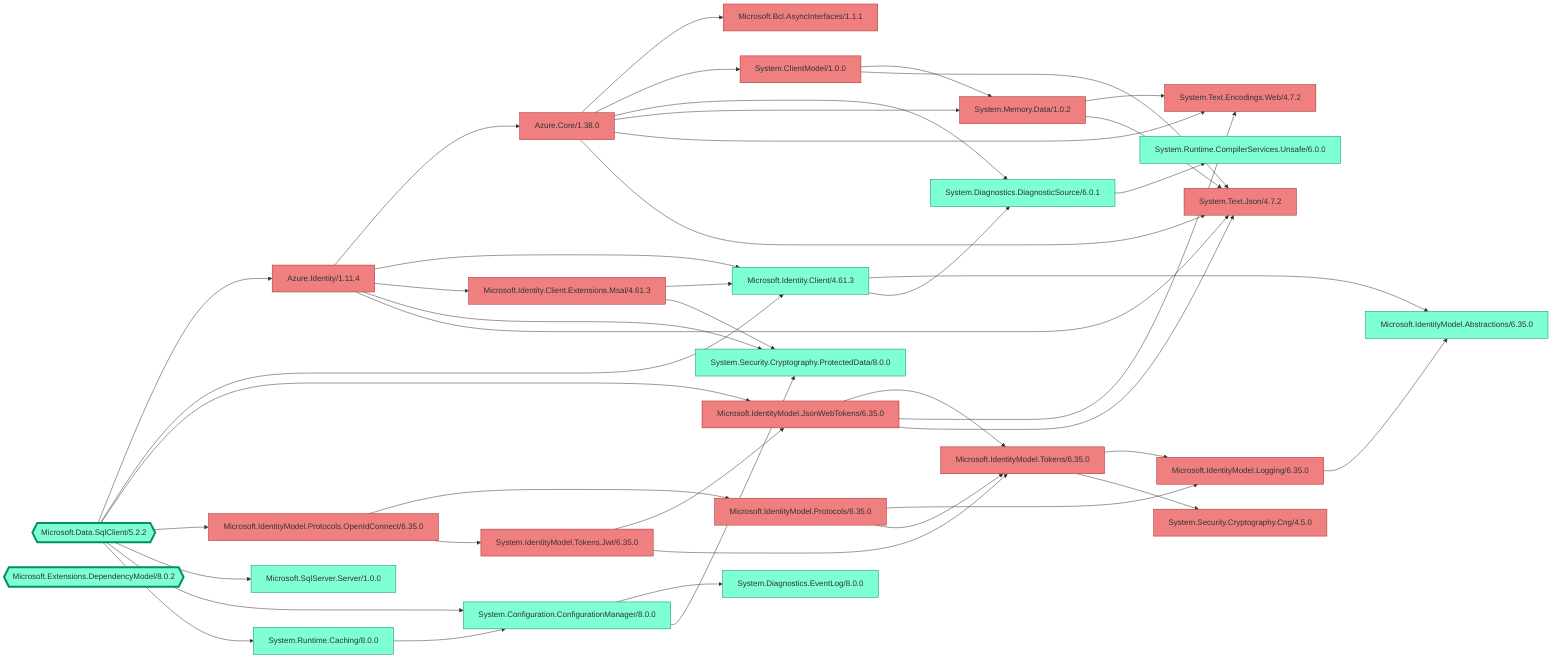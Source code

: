 ﻿%% Generated by https://github.com/0xced/Chisel

graph LR

classDef root stroke-width:4px
classDef default fill:aquamarine,stroke:#009061,color:#333333
classDef removed fill:lightcoral,stroke:#A42A2A

Azure.Core/1.38.0 --> Microsoft.Bcl.AsyncInterfaces/1.1.1
Azure.Core/1.38.0 --> System.ClientModel/1.0.0
Azure.Core/1.38.0 --> System.Diagnostics.DiagnosticSource/6.0.1
Azure.Core/1.38.0 --> System.Memory.Data/1.0.2
Azure.Core/1.38.0 --> System.Text.Encodings.Web/4.7.2
Azure.Core/1.38.0 --> System.Text.Json/4.7.2
Azure.Identity/1.11.4 --> Azure.Core/1.38.0
Azure.Identity/1.11.4 --> Microsoft.Identity.Client/4.61.3
Azure.Identity/1.11.4 --> Microsoft.Identity.Client.Extensions.Msal/4.61.3
Azure.Identity/1.11.4 --> System.Security.Cryptography.ProtectedData/8.0.0
Azure.Identity/1.11.4 --> System.Text.Json/4.7.2
Microsoft.Data.SqlClient/5.2.2{{Microsoft.Data.SqlClient/5.2.2}} --> Azure.Identity/1.11.4
Microsoft.Data.SqlClient/5.2.2{{Microsoft.Data.SqlClient/5.2.2}} --> Microsoft.Identity.Client/4.61.3
Microsoft.Data.SqlClient/5.2.2{{Microsoft.Data.SqlClient/5.2.2}} --> Microsoft.IdentityModel.JsonWebTokens/6.35.0
Microsoft.Data.SqlClient/5.2.2{{Microsoft.Data.SqlClient/5.2.2}} --> Microsoft.IdentityModel.Protocols.OpenIdConnect/6.35.0
Microsoft.Data.SqlClient/5.2.2{{Microsoft.Data.SqlClient/5.2.2}} --> Microsoft.SqlServer.Server/1.0.0
Microsoft.Data.SqlClient/5.2.2{{Microsoft.Data.SqlClient/5.2.2}} --> System.Configuration.ConfigurationManager/8.0.0
Microsoft.Data.SqlClient/5.2.2{{Microsoft.Data.SqlClient/5.2.2}} --> System.Runtime.Caching/8.0.0
Microsoft.Extensions.DependencyModel/8.0.2{{Microsoft.Extensions.DependencyModel/8.0.2}}
Microsoft.Identity.Client/4.61.3 --> Microsoft.IdentityModel.Abstractions/6.35.0
Microsoft.Identity.Client/4.61.3 --> System.Diagnostics.DiagnosticSource/6.0.1
Microsoft.Identity.Client.Extensions.Msal/4.61.3 --> Microsoft.Identity.Client/4.61.3
Microsoft.Identity.Client.Extensions.Msal/4.61.3 --> System.Security.Cryptography.ProtectedData/8.0.0
Microsoft.IdentityModel.JsonWebTokens/6.35.0 --> Microsoft.IdentityModel.Tokens/6.35.0
Microsoft.IdentityModel.JsonWebTokens/6.35.0 --> System.Text.Encodings.Web/4.7.2
Microsoft.IdentityModel.JsonWebTokens/6.35.0 --> System.Text.Json/4.7.2
Microsoft.IdentityModel.Logging/6.35.0 --> Microsoft.IdentityModel.Abstractions/6.35.0
Microsoft.IdentityModel.Protocols/6.35.0 --> Microsoft.IdentityModel.Logging/6.35.0
Microsoft.IdentityModel.Protocols/6.35.0 --> Microsoft.IdentityModel.Tokens/6.35.0
Microsoft.IdentityModel.Protocols.OpenIdConnect/6.35.0 --> Microsoft.IdentityModel.Protocols/6.35.0
Microsoft.IdentityModel.Protocols.OpenIdConnect/6.35.0 --> System.IdentityModel.Tokens.Jwt/6.35.0
Microsoft.IdentityModel.Tokens/6.35.0 --> Microsoft.IdentityModel.Logging/6.35.0
Microsoft.IdentityModel.Tokens/6.35.0 --> System.Security.Cryptography.Cng/4.5.0
System.ClientModel/1.0.0 --> System.Memory.Data/1.0.2
System.ClientModel/1.0.0 --> System.Text.Json/4.7.2
System.Configuration.ConfigurationManager/8.0.0 --> System.Diagnostics.EventLog/8.0.0
System.Configuration.ConfigurationManager/8.0.0 --> System.Security.Cryptography.ProtectedData/8.0.0
System.Diagnostics.DiagnosticSource/6.0.1 --> System.Runtime.CompilerServices.Unsafe/6.0.0
System.IdentityModel.Tokens.Jwt/6.35.0 --> Microsoft.IdentityModel.JsonWebTokens/6.35.0
System.IdentityModel.Tokens.Jwt/6.35.0 --> Microsoft.IdentityModel.Tokens/6.35.0
System.Memory.Data/1.0.2 --> System.Text.Encodings.Web/4.7.2
System.Memory.Data/1.0.2 --> System.Text.Json/4.7.2
System.Runtime.Caching/8.0.0 --> System.Configuration.ConfigurationManager/8.0.0

class Azure.Core/1.38.0 removed
class Azure.Identity/1.11.4 removed
class Microsoft.Bcl.AsyncInterfaces/1.1.1 removed
class Microsoft.Data.SqlClient/5.2.2 root
class Microsoft.Data.SqlClient/5.2.2 default
class Microsoft.Extensions.DependencyModel/8.0.2 root
class Microsoft.Extensions.DependencyModel/8.0.2 default
class Microsoft.Identity.Client/4.61.3 default
class Microsoft.Identity.Client.Extensions.Msal/4.61.3 removed
class Microsoft.IdentityModel.Abstractions/6.35.0 default
class Microsoft.IdentityModel.JsonWebTokens/6.35.0 removed
class Microsoft.IdentityModel.Logging/6.35.0 removed
class Microsoft.IdentityModel.Protocols/6.35.0 removed
class Microsoft.IdentityModel.Protocols.OpenIdConnect/6.35.0 removed
class Microsoft.IdentityModel.Tokens/6.35.0 removed
class Microsoft.SqlServer.Server/1.0.0 default
class System.ClientModel/1.0.0 removed
class System.Configuration.ConfigurationManager/8.0.0 default
class System.Diagnostics.DiagnosticSource/6.0.1 default
class System.Diagnostics.EventLog/8.0.0 default
class System.IdentityModel.Tokens.Jwt/6.35.0 removed
class System.Memory.Data/1.0.2 removed
class System.Runtime.Caching/8.0.0 default
class System.Runtime.CompilerServices.Unsafe/6.0.0 default
class System.Security.Cryptography.Cng/4.5.0 removed
class System.Security.Cryptography.ProtectedData/8.0.0 default
class System.Text.Encodings.Web/4.7.2 removed
class System.Text.Json/4.7.2 removed